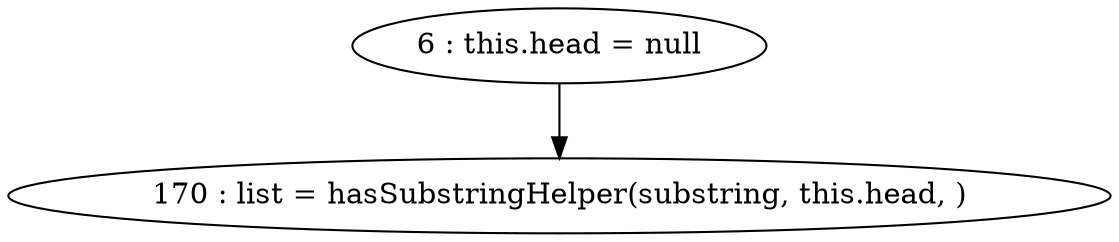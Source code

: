 digraph G {
"6 : this.head = null"
"6 : this.head = null" -> "170 : list = hasSubstringHelper(substring, this.head, )"
"170 : list = hasSubstringHelper(substring, this.head, )"
}